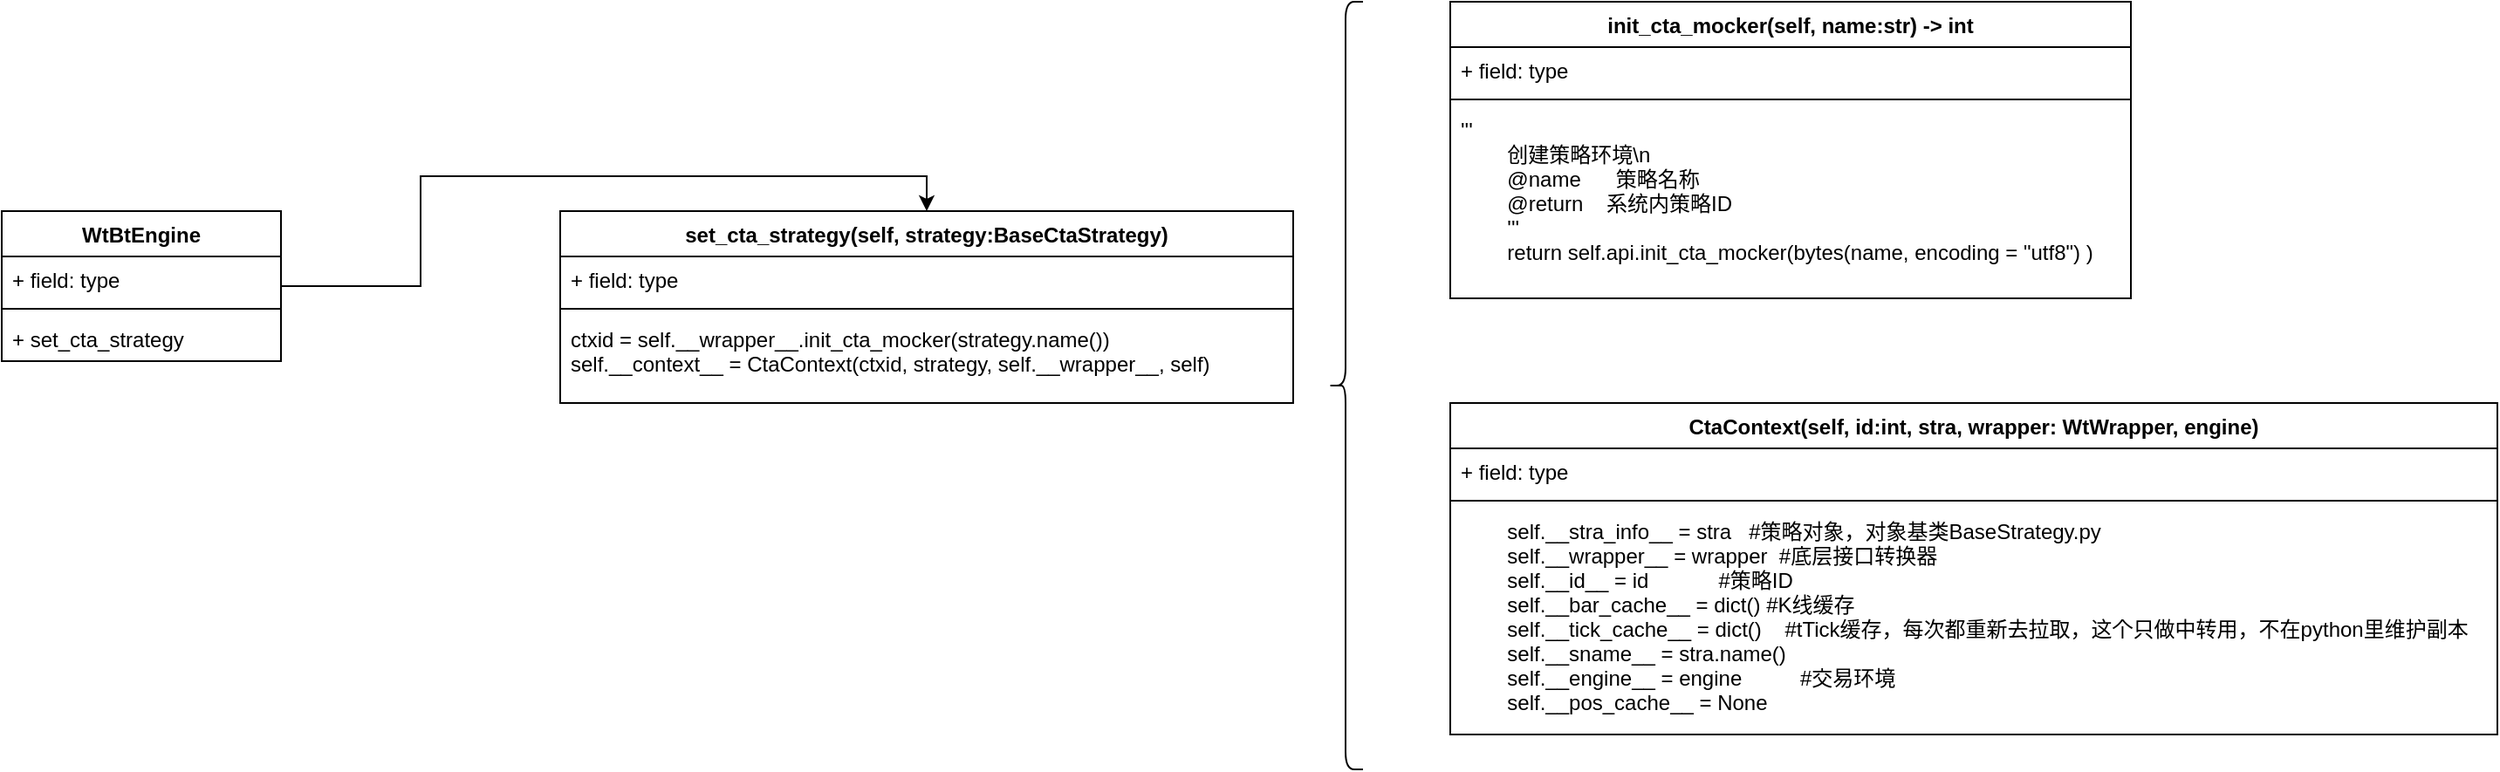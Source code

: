 <mxfile version="14.6.1" type="github">
  <diagram name="Page-1" id="9f46799a-70d6-7492-0946-bef42562c5a5">
    <mxGraphModel dx="1185" dy="662" grid="1" gridSize="10" guides="1" tooltips="1" connect="1" arrows="1" fold="1" page="1" pageScale="1" pageWidth="1100" pageHeight="850" background="#ffffff" math="0" shadow="0">
      <root>
        <mxCell id="0" />
        <mxCell id="1" parent="0" />
        <mxCell id="l2wqr4erujufnA9Lx4gH-5" style="edgeStyle=orthogonalEdgeStyle;rounded=0;orthogonalLoop=1;jettySize=auto;html=1;entryX=0.5;entryY=0;entryDx=0;entryDy=0;" edge="1" parent="1" source="Ul8AEVvklkczvMw4_RcE-1" target="l2wqr4erujufnA9Lx4gH-1">
          <mxGeometry relative="1" as="geometry" />
        </mxCell>
        <mxCell id="Ul8AEVvklkczvMw4_RcE-1" value="WtBtEngine" style="swimlane;fontStyle=1;align=center;verticalAlign=top;childLayout=stackLayout;horizontal=1;startSize=26;horizontalStack=0;resizeParent=1;resizeParentMax=0;resizeLast=0;collapsible=1;marginBottom=0;" parent="1" vertex="1">
          <mxGeometry x="250" y="150" width="160" height="86" as="geometry" />
        </mxCell>
        <mxCell id="Ul8AEVvklkczvMw4_RcE-2" value="+ field: type" style="text;strokeColor=none;fillColor=none;align=left;verticalAlign=top;spacingLeft=4;spacingRight=4;overflow=hidden;rotatable=0;points=[[0,0.5],[1,0.5]];portConstraint=eastwest;" parent="Ul8AEVvklkczvMw4_RcE-1" vertex="1">
          <mxGeometry y="26" width="160" height="26" as="geometry" />
        </mxCell>
        <mxCell id="Ul8AEVvklkczvMw4_RcE-3" value="" style="line;strokeWidth=1;fillColor=none;align=left;verticalAlign=middle;spacingTop=-1;spacingLeft=3;spacingRight=3;rotatable=0;labelPosition=right;points=[];portConstraint=eastwest;" parent="Ul8AEVvklkczvMw4_RcE-1" vertex="1">
          <mxGeometry y="52" width="160" height="8" as="geometry" />
        </mxCell>
        <mxCell id="Ul8AEVvklkczvMw4_RcE-4" value="+ set_cta_strategy" style="text;strokeColor=none;fillColor=none;align=left;verticalAlign=top;spacingLeft=4;spacingRight=4;overflow=hidden;rotatable=0;points=[[0,0.5],[1,0.5]];portConstraint=eastwest;" parent="Ul8AEVvklkczvMw4_RcE-1" vertex="1">
          <mxGeometry y="60" width="160" height="26" as="geometry" />
        </mxCell>
        <mxCell id="l2wqr4erujufnA9Lx4gH-1" value="set_cta_strategy(self, strategy:BaseCtaStrategy)" style="swimlane;fontStyle=1;align=center;verticalAlign=top;childLayout=stackLayout;horizontal=1;startSize=26;horizontalStack=0;resizeParent=1;resizeParentMax=0;resizeLast=0;collapsible=1;marginBottom=0;" vertex="1" parent="1">
          <mxGeometry x="570" y="150" width="420" height="110" as="geometry" />
        </mxCell>
        <mxCell id="l2wqr4erujufnA9Lx4gH-2" value="+ field: type" style="text;strokeColor=none;fillColor=none;align=left;verticalAlign=top;spacingLeft=4;spacingRight=4;overflow=hidden;rotatable=0;points=[[0,0.5],[1,0.5]];portConstraint=eastwest;" vertex="1" parent="l2wqr4erujufnA9Lx4gH-1">
          <mxGeometry y="26" width="420" height="26" as="geometry" />
        </mxCell>
        <mxCell id="l2wqr4erujufnA9Lx4gH-3" value="" style="line;strokeWidth=1;fillColor=none;align=left;verticalAlign=middle;spacingTop=-1;spacingLeft=3;spacingRight=3;rotatable=0;labelPosition=right;points=[];portConstraint=eastwest;" vertex="1" parent="l2wqr4erujufnA9Lx4gH-1">
          <mxGeometry y="52" width="420" height="8" as="geometry" />
        </mxCell>
        <mxCell id="l2wqr4erujufnA9Lx4gH-4" value="ctxid = self.__wrapper__.init_cta_mocker(strategy.name())&#xa;self.__context__ = CtaContext(ctxid, strategy, self.__wrapper__, self)" style="text;strokeColor=none;fillColor=none;align=left;verticalAlign=top;spacingLeft=4;spacingRight=4;overflow=hidden;rotatable=0;points=[[0,0.5],[1,0.5]];portConstraint=eastwest;" vertex="1" parent="l2wqr4erujufnA9Lx4gH-1">
          <mxGeometry y="60" width="420" height="50" as="geometry" />
        </mxCell>
        <mxCell id="l2wqr4erujufnA9Lx4gH-6" value="init_cta_mocker(self, name:str) -&gt; int" style="swimlane;fontStyle=1;align=center;verticalAlign=top;childLayout=stackLayout;horizontal=1;startSize=26;horizontalStack=0;resizeParent=1;resizeParentMax=0;resizeLast=0;collapsible=1;marginBottom=0;" vertex="1" parent="1">
          <mxGeometry x="1080" y="30" width="390" height="170" as="geometry" />
        </mxCell>
        <mxCell id="l2wqr4erujufnA9Lx4gH-7" value="+ field: type" style="text;strokeColor=none;fillColor=none;align=left;verticalAlign=top;spacingLeft=4;spacingRight=4;overflow=hidden;rotatable=0;points=[[0,0.5],[1,0.5]];portConstraint=eastwest;" vertex="1" parent="l2wqr4erujufnA9Lx4gH-6">
          <mxGeometry y="26" width="390" height="26" as="geometry" />
        </mxCell>
        <mxCell id="l2wqr4erujufnA9Lx4gH-8" value="" style="line;strokeWidth=1;fillColor=none;align=left;verticalAlign=middle;spacingTop=-1;spacingLeft=3;spacingRight=3;rotatable=0;labelPosition=right;points=[];portConstraint=eastwest;" vertex="1" parent="l2wqr4erujufnA9Lx4gH-6">
          <mxGeometry y="52" width="390" height="8" as="geometry" />
        </mxCell>
        <mxCell id="l2wqr4erujufnA9Lx4gH-9" value="&#39;&#39;&#39;&#xa;        创建策略环境\n&#xa;        @name      策略名称&#xa;        @return    系统内策略ID &#xa;        &#39;&#39;&#39;&#xa;        return self.api.init_cta_mocker(bytes(name, encoding = &quot;utf8&quot;) )" style="text;strokeColor=none;fillColor=none;align=left;verticalAlign=top;spacingLeft=4;spacingRight=4;overflow=hidden;rotatable=0;points=[[0,0.5],[1,0.5]];portConstraint=eastwest;" vertex="1" parent="l2wqr4erujufnA9Lx4gH-6">
          <mxGeometry y="60" width="390" height="110" as="geometry" />
        </mxCell>
        <mxCell id="l2wqr4erujufnA9Lx4gH-11" value="" style="shape=curlyBracket;whiteSpace=wrap;html=1;rounded=1;" vertex="1" parent="1">
          <mxGeometry x="1010" y="30" width="20" height="440" as="geometry" />
        </mxCell>
        <mxCell id="l2wqr4erujufnA9Lx4gH-12" value="CtaContext(self, id:int, stra, wrapper: WtWrapper, engine)" style="swimlane;fontStyle=1;align=center;verticalAlign=top;childLayout=stackLayout;horizontal=1;startSize=26;horizontalStack=0;resizeParent=1;resizeParentMax=0;resizeLast=0;collapsible=1;marginBottom=0;" vertex="1" parent="1">
          <mxGeometry x="1080" y="260" width="600" height="190" as="geometry" />
        </mxCell>
        <mxCell id="l2wqr4erujufnA9Lx4gH-13" value="+ field: type" style="text;strokeColor=none;fillColor=none;align=left;verticalAlign=top;spacingLeft=4;spacingRight=4;overflow=hidden;rotatable=0;points=[[0,0.5],[1,0.5]];portConstraint=eastwest;" vertex="1" parent="l2wqr4erujufnA9Lx4gH-12">
          <mxGeometry y="26" width="600" height="26" as="geometry" />
        </mxCell>
        <mxCell id="l2wqr4erujufnA9Lx4gH-14" value="" style="line;strokeWidth=1;fillColor=none;align=left;verticalAlign=middle;spacingTop=-1;spacingLeft=3;spacingRight=3;rotatable=0;labelPosition=right;points=[];portConstraint=eastwest;" vertex="1" parent="l2wqr4erujufnA9Lx4gH-12">
          <mxGeometry y="52" width="600" height="8" as="geometry" />
        </mxCell>
        <mxCell id="l2wqr4erujufnA9Lx4gH-15" value="        self.__stra_info__ = stra   #策略对象，对象基类BaseStrategy.py&#xa;        self.__wrapper__ = wrapper  #底层接口转换器&#xa;        self.__id__ = id            #策略ID&#xa;        self.__bar_cache__ = dict() #K线缓存&#xa;        self.__tick_cache__ = dict()    #tTick缓存，每次都重新去拉取，这个只做中转用，不在python里维护副本&#xa;        self.__sname__ = stra.name()    &#xa;        self.__engine__ = engine          #交易环境&#xa;        self.__pos_cache__ = None" style="text;strokeColor=none;fillColor=none;align=left;verticalAlign=top;spacingLeft=4;spacingRight=4;overflow=hidden;rotatable=0;points=[[0,0.5],[1,0.5]];portConstraint=eastwest;" vertex="1" parent="l2wqr4erujufnA9Lx4gH-12">
          <mxGeometry y="60" width="600" height="130" as="geometry" />
        </mxCell>
      </root>
    </mxGraphModel>
  </diagram>
</mxfile>
